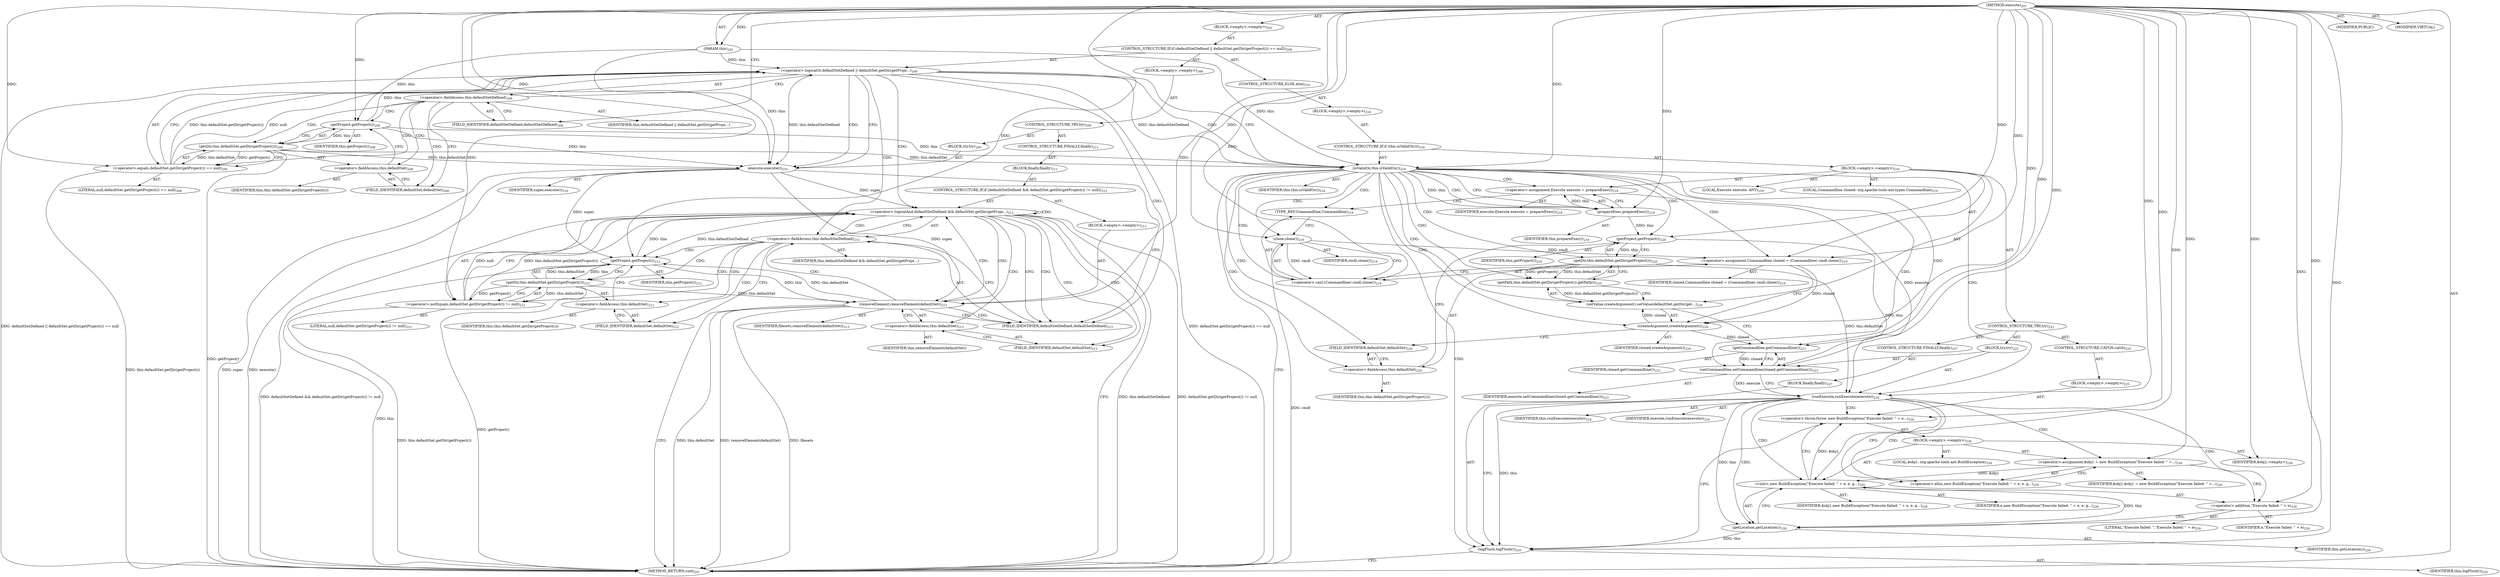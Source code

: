 digraph "execute" {  
"111669149708" [label = <(METHOD,execute)<SUB>201</SUB>> ]
"115964116995" [label = <(PARAM,this)<SUB>201</SUB>> ]
"25769803791" [label = <(BLOCK,&lt;empty&gt;,&lt;empty&gt;)<SUB>201</SUB>> ]
"47244640258" [label = <(CONTROL_STRUCTURE,IF,if (defaultSetDefined || defaultSet.getDir(getProject()) == null))<SUB>208</SUB>> ]
"30064771138" [label = <(&lt;operator&gt;.logicalOr,defaultSetDefined || defaultSet.getDir(getProje...)<SUB>208</SUB>> ]
"30064771139" [label = <(&lt;operator&gt;.fieldAccess,this.defaultSetDefined)<SUB>208</SUB>> ]
"68719476800" [label = <(IDENTIFIER,this,defaultSetDefined || defaultSet.getDir(getProje...)> ]
"55834574871" [label = <(FIELD_IDENTIFIER,defaultSetDefined,defaultSetDefined)<SUB>208</SUB>> ]
"30064771140" [label = <(&lt;operator&gt;.equals,defaultSet.getDir(getProject()) == null)<SUB>208</SUB>> ]
"30064771141" [label = <(getDir,this.defaultSet.getDir(getProject()))<SUB>208</SUB>> ]
"30064771142" [label = <(&lt;operator&gt;.fieldAccess,this.defaultSet)<SUB>208</SUB>> ]
"68719476801" [label = <(IDENTIFIER,this,this.defaultSet.getDir(getProject()))> ]
"55834574872" [label = <(FIELD_IDENTIFIER,defaultSet,defaultSet)<SUB>208</SUB>> ]
"30064771143" [label = <(getProject,getProject())<SUB>208</SUB>> ]
"68719476741" [label = <(IDENTIFIER,this,getProject())<SUB>208</SUB>> ]
"90194313230" [label = <(LITERAL,null,defaultSet.getDir(getProject()) == null)<SUB>208</SUB>> ]
"25769803792" [label = <(BLOCK,&lt;empty&gt;,&lt;empty&gt;)<SUB>208</SUB>> ]
"47244640259" [label = <(CONTROL_STRUCTURE,TRY,try)<SUB>209</SUB>> ]
"25769803793" [label = <(BLOCK,try,try)<SUB>209</SUB>> ]
"30064771144" [label = <(execute,execute())<SUB>210</SUB>> ]
"68719476802" [label = <(IDENTIFIER,super,execute())<SUB>210</SUB>> ]
"47244640260" [label = <(CONTROL_STRUCTURE,FINALLY,finally)<SUB>211</SUB>> ]
"25769803794" [label = <(BLOCK,finally,finally)<SUB>211</SUB>> ]
"47244640261" [label = <(CONTROL_STRUCTURE,IF,if (defaultSetDefined &amp;&amp; defaultSet.getDir(getProject()) != null))<SUB>212</SUB>> ]
"30064771145" [label = <(&lt;operator&gt;.logicalAnd,defaultSetDefined &amp;&amp; defaultSet.getDir(getProje...)<SUB>212</SUB>> ]
"30064771146" [label = <(&lt;operator&gt;.fieldAccess,this.defaultSetDefined)<SUB>212</SUB>> ]
"68719476803" [label = <(IDENTIFIER,this,defaultSetDefined &amp;&amp; defaultSet.getDir(getProje...)> ]
"55834574873" [label = <(FIELD_IDENTIFIER,defaultSetDefined,defaultSetDefined)<SUB>212</SUB>> ]
"30064771147" [label = <(&lt;operator&gt;.notEquals,defaultSet.getDir(getProject()) != null)<SUB>212</SUB>> ]
"30064771148" [label = <(getDir,this.defaultSet.getDir(getProject()))<SUB>212</SUB>> ]
"30064771149" [label = <(&lt;operator&gt;.fieldAccess,this.defaultSet)<SUB>212</SUB>> ]
"68719476804" [label = <(IDENTIFIER,this,this.defaultSet.getDir(getProject()))> ]
"55834574874" [label = <(FIELD_IDENTIFIER,defaultSet,defaultSet)<SUB>212</SUB>> ]
"30064771150" [label = <(getProject,getProject())<SUB>212</SUB>> ]
"68719476742" [label = <(IDENTIFIER,this,getProject())<SUB>212</SUB>> ]
"90194313231" [label = <(LITERAL,null,defaultSet.getDir(getProject()) != null)<SUB>212</SUB>> ]
"25769803795" [label = <(BLOCK,&lt;empty&gt;,&lt;empty&gt;)<SUB>212</SUB>> ]
"30064771151" [label = <(removeElement,removeElement(defaultSet))<SUB>213</SUB>> ]
"68719476805" [label = <(IDENTIFIER,filesets,removeElement(defaultSet))<SUB>213</SUB>> ]
"30064771152" [label = <(&lt;operator&gt;.fieldAccess,this.defaultSet)<SUB>213</SUB>> ]
"68719476806" [label = <(IDENTIFIER,this,removeElement(defaultSet))> ]
"55834574875" [label = <(FIELD_IDENTIFIER,defaultSet,defaultSet)<SUB>213</SUB>> ]
"47244640262" [label = <(CONTROL_STRUCTURE,ELSE,else)<SUB>216</SUB>> ]
"25769803796" [label = <(BLOCK,&lt;empty&gt;,&lt;empty&gt;)<SUB>216</SUB>> ]
"47244640263" [label = <(CONTROL_STRUCTURE,IF,if (this.isValidOs()))<SUB>216</SUB>> ]
"30064771153" [label = <(isValidOs,this.isValidOs())<SUB>216</SUB>> ]
"68719476743" [label = <(IDENTIFIER,this,this.isValidOs())<SUB>216</SUB>> ]
"25769803797" [label = <(BLOCK,&lt;empty&gt;,&lt;empty&gt;)<SUB>216</SUB>> ]
"94489280514" [label = <(LOCAL,Execute execute: ANY)<SUB>218</SUB>> ]
"30064771154" [label = <(&lt;operator&gt;.assignment,Execute execute = prepareExec())<SUB>218</SUB>> ]
"68719476807" [label = <(IDENTIFIER,execute,Execute execute = prepareExec())<SUB>218</SUB>> ]
"30064771155" [label = <(prepareExec,prepareExec())<SUB>218</SUB>> ]
"68719476744" [label = <(IDENTIFIER,this,prepareExec())<SUB>218</SUB>> ]
"94489280515" [label = <(LOCAL,Commandline cloned: org.apache.tools.ant.types.Commandline)<SUB>219</SUB>> ]
"30064771156" [label = <(&lt;operator&gt;.assignment,Commandline cloned = (Commandline) cmdl.clone())<SUB>219</SUB>> ]
"68719476808" [label = <(IDENTIFIER,cloned,Commandline cloned = (Commandline) cmdl.clone())<SUB>219</SUB>> ]
"30064771157" [label = <(&lt;operator&gt;.cast,(Commandline) cmdl.clone())<SUB>219</SUB>> ]
"180388626432" [label = <(TYPE_REF,Commandline,Commandline)<SUB>219</SUB>> ]
"30064771158" [label = <(clone,clone())<SUB>219</SUB>> ]
"68719476809" [label = <(IDENTIFIER,cmdl,clone())<SUB>219</SUB>> ]
"30064771159" [label = <(setValue,createArgument().setValue(defaultSet.getDir(get...)<SUB>220</SUB>> ]
"30064771160" [label = <(createArgument,createArgument())<SUB>220</SUB>> ]
"68719476810" [label = <(IDENTIFIER,cloned,createArgument())<SUB>220</SUB>> ]
"30064771161" [label = <(getPath,this.defaultSet.getDir(getProject()).getPath())<SUB>220</SUB>> ]
"30064771162" [label = <(getDir,this.defaultSet.getDir(getProject()))<SUB>220</SUB>> ]
"30064771163" [label = <(&lt;operator&gt;.fieldAccess,this.defaultSet)<SUB>220</SUB>> ]
"68719476811" [label = <(IDENTIFIER,this,this.defaultSet.getDir(getProject()))> ]
"55834574876" [label = <(FIELD_IDENTIFIER,defaultSet,defaultSet)<SUB>220</SUB>> ]
"30064771164" [label = <(getProject,getProject())<SUB>220</SUB>> ]
"68719476745" [label = <(IDENTIFIER,this,getProject())<SUB>220</SUB>> ]
"47244640264" [label = <(CONTROL_STRUCTURE,TRY,try)<SUB>222</SUB>> ]
"25769803798" [label = <(BLOCK,try,try)<SUB>222</SUB>> ]
"30064771165" [label = <(setCommandline,setCommandline(cloned.getCommandline()))<SUB>223</SUB>> ]
"68719476812" [label = <(IDENTIFIER,execute,setCommandline(cloned.getCommandline()))<SUB>223</SUB>> ]
"30064771166" [label = <(getCommandline,getCommandline())<SUB>223</SUB>> ]
"68719476813" [label = <(IDENTIFIER,cloned,getCommandline())<SUB>223</SUB>> ]
"30064771167" [label = <(runExecute,runExecute(execute))<SUB>224</SUB>> ]
"68719476746" [label = <(IDENTIFIER,this,runExecute(execute))<SUB>224</SUB>> ]
"68719476814" [label = <(IDENTIFIER,execute,runExecute(execute))<SUB>224</SUB>> ]
"47244640265" [label = <(CONTROL_STRUCTURE,CATCH,catch)<SUB>225</SUB>> ]
"25769803799" [label = <(BLOCK,&lt;empty&gt;,&lt;empty&gt;)<SUB>225</SUB>> ]
"30064771168" [label = <(&lt;operator&gt;.throw,throw new BuildException(&quot;Execute failed: &quot; + e...)<SUB>226</SUB>> ]
"25769803800" [label = <(BLOCK,&lt;empty&gt;,&lt;empty&gt;)<SUB>226</SUB>> ]
"94489280516" [label = <(LOCAL,$obj1: org.apache.tools.ant.BuildException)<SUB>226</SUB>> ]
"30064771169" [label = <(&lt;operator&gt;.assignment,$obj1 = new BuildException(&quot;Execute failed: &quot; +...)<SUB>226</SUB>> ]
"68719476815" [label = <(IDENTIFIER,$obj1,$obj1 = new BuildException(&quot;Execute failed: &quot; +...)<SUB>226</SUB>> ]
"30064771170" [label = <(&lt;operator&gt;.alloc,new BuildException(&quot;Execute failed: &quot; + e, e, g...)<SUB>226</SUB>> ]
"30064771171" [label = <(&lt;init&gt;,new BuildException(&quot;Execute failed: &quot; + e, e, g...)<SUB>226</SUB>> ]
"68719476816" [label = <(IDENTIFIER,$obj1,new BuildException(&quot;Execute failed: &quot; + e, e, g...)<SUB>226</SUB>> ]
"30064771172" [label = <(&lt;operator&gt;.addition,&quot;Execute failed: &quot; + e)<SUB>226</SUB>> ]
"90194313232" [label = <(LITERAL,&quot;Execute failed: &quot;,&quot;Execute failed: &quot; + e)<SUB>226</SUB>> ]
"68719476817" [label = <(IDENTIFIER,e,&quot;Execute failed: &quot; + e)<SUB>226</SUB>> ]
"68719476818" [label = <(IDENTIFIER,e,new BuildException(&quot;Execute failed: &quot; + e, e, g...)<SUB>226</SUB>> ]
"30064771173" [label = <(getLocation,getLocation())<SUB>226</SUB>> ]
"68719476747" [label = <(IDENTIFIER,this,getLocation())<SUB>226</SUB>> ]
"68719476819" [label = <(IDENTIFIER,$obj1,&lt;empty&gt;)<SUB>226</SUB>> ]
"47244640266" [label = <(CONTROL_STRUCTURE,FINALLY,finally)<SUB>227</SUB>> ]
"25769803801" [label = <(BLOCK,finally,finally)<SUB>227</SUB>> ]
"30064771174" [label = <(logFlush,logFlush())<SUB>229</SUB>> ]
"68719476748" [label = <(IDENTIFIER,this,logFlush())<SUB>229</SUB>> ]
"133143986203" [label = <(MODIFIER,PUBLIC)> ]
"133143986204" [label = <(MODIFIER,VIRTUAL)> ]
"128849018892" [label = <(METHOD_RETURN,void)<SUB>201</SUB>> ]
  "111669149708" -> "115964116995"  [ label = "AST: "] 
  "111669149708" -> "25769803791"  [ label = "AST: "] 
  "111669149708" -> "133143986203"  [ label = "AST: "] 
  "111669149708" -> "133143986204"  [ label = "AST: "] 
  "111669149708" -> "128849018892"  [ label = "AST: "] 
  "25769803791" -> "47244640258"  [ label = "AST: "] 
  "47244640258" -> "30064771138"  [ label = "AST: "] 
  "47244640258" -> "25769803792"  [ label = "AST: "] 
  "47244640258" -> "47244640262"  [ label = "AST: "] 
  "30064771138" -> "30064771139"  [ label = "AST: "] 
  "30064771138" -> "30064771140"  [ label = "AST: "] 
  "30064771139" -> "68719476800"  [ label = "AST: "] 
  "30064771139" -> "55834574871"  [ label = "AST: "] 
  "30064771140" -> "30064771141"  [ label = "AST: "] 
  "30064771140" -> "90194313230"  [ label = "AST: "] 
  "30064771141" -> "30064771142"  [ label = "AST: "] 
  "30064771141" -> "30064771143"  [ label = "AST: "] 
  "30064771142" -> "68719476801"  [ label = "AST: "] 
  "30064771142" -> "55834574872"  [ label = "AST: "] 
  "30064771143" -> "68719476741"  [ label = "AST: "] 
  "25769803792" -> "47244640259"  [ label = "AST: "] 
  "47244640259" -> "25769803793"  [ label = "AST: "] 
  "47244640259" -> "47244640260"  [ label = "AST: "] 
  "25769803793" -> "30064771144"  [ label = "AST: "] 
  "30064771144" -> "68719476802"  [ label = "AST: "] 
  "47244640260" -> "25769803794"  [ label = "AST: "] 
  "25769803794" -> "47244640261"  [ label = "AST: "] 
  "47244640261" -> "30064771145"  [ label = "AST: "] 
  "47244640261" -> "25769803795"  [ label = "AST: "] 
  "30064771145" -> "30064771146"  [ label = "AST: "] 
  "30064771145" -> "30064771147"  [ label = "AST: "] 
  "30064771146" -> "68719476803"  [ label = "AST: "] 
  "30064771146" -> "55834574873"  [ label = "AST: "] 
  "30064771147" -> "30064771148"  [ label = "AST: "] 
  "30064771147" -> "90194313231"  [ label = "AST: "] 
  "30064771148" -> "30064771149"  [ label = "AST: "] 
  "30064771148" -> "30064771150"  [ label = "AST: "] 
  "30064771149" -> "68719476804"  [ label = "AST: "] 
  "30064771149" -> "55834574874"  [ label = "AST: "] 
  "30064771150" -> "68719476742"  [ label = "AST: "] 
  "25769803795" -> "30064771151"  [ label = "AST: "] 
  "30064771151" -> "68719476805"  [ label = "AST: "] 
  "30064771151" -> "30064771152"  [ label = "AST: "] 
  "30064771152" -> "68719476806"  [ label = "AST: "] 
  "30064771152" -> "55834574875"  [ label = "AST: "] 
  "47244640262" -> "25769803796"  [ label = "AST: "] 
  "25769803796" -> "47244640263"  [ label = "AST: "] 
  "47244640263" -> "30064771153"  [ label = "AST: "] 
  "47244640263" -> "25769803797"  [ label = "AST: "] 
  "30064771153" -> "68719476743"  [ label = "AST: "] 
  "25769803797" -> "94489280514"  [ label = "AST: "] 
  "25769803797" -> "30064771154"  [ label = "AST: "] 
  "25769803797" -> "94489280515"  [ label = "AST: "] 
  "25769803797" -> "30064771156"  [ label = "AST: "] 
  "25769803797" -> "30064771159"  [ label = "AST: "] 
  "25769803797" -> "47244640264"  [ label = "AST: "] 
  "30064771154" -> "68719476807"  [ label = "AST: "] 
  "30064771154" -> "30064771155"  [ label = "AST: "] 
  "30064771155" -> "68719476744"  [ label = "AST: "] 
  "30064771156" -> "68719476808"  [ label = "AST: "] 
  "30064771156" -> "30064771157"  [ label = "AST: "] 
  "30064771157" -> "180388626432"  [ label = "AST: "] 
  "30064771157" -> "30064771158"  [ label = "AST: "] 
  "30064771158" -> "68719476809"  [ label = "AST: "] 
  "30064771159" -> "30064771160"  [ label = "AST: "] 
  "30064771159" -> "30064771161"  [ label = "AST: "] 
  "30064771160" -> "68719476810"  [ label = "AST: "] 
  "30064771161" -> "30064771162"  [ label = "AST: "] 
  "30064771162" -> "30064771163"  [ label = "AST: "] 
  "30064771162" -> "30064771164"  [ label = "AST: "] 
  "30064771163" -> "68719476811"  [ label = "AST: "] 
  "30064771163" -> "55834574876"  [ label = "AST: "] 
  "30064771164" -> "68719476745"  [ label = "AST: "] 
  "47244640264" -> "25769803798"  [ label = "AST: "] 
  "47244640264" -> "47244640265"  [ label = "AST: "] 
  "47244640264" -> "47244640266"  [ label = "AST: "] 
  "25769803798" -> "30064771165"  [ label = "AST: "] 
  "25769803798" -> "30064771167"  [ label = "AST: "] 
  "30064771165" -> "68719476812"  [ label = "AST: "] 
  "30064771165" -> "30064771166"  [ label = "AST: "] 
  "30064771166" -> "68719476813"  [ label = "AST: "] 
  "30064771167" -> "68719476746"  [ label = "AST: "] 
  "30064771167" -> "68719476814"  [ label = "AST: "] 
  "47244640265" -> "25769803799"  [ label = "AST: "] 
  "25769803799" -> "30064771168"  [ label = "AST: "] 
  "30064771168" -> "25769803800"  [ label = "AST: "] 
  "25769803800" -> "94489280516"  [ label = "AST: "] 
  "25769803800" -> "30064771169"  [ label = "AST: "] 
  "25769803800" -> "30064771171"  [ label = "AST: "] 
  "25769803800" -> "68719476819"  [ label = "AST: "] 
  "30064771169" -> "68719476815"  [ label = "AST: "] 
  "30064771169" -> "30064771170"  [ label = "AST: "] 
  "30064771171" -> "68719476816"  [ label = "AST: "] 
  "30064771171" -> "30064771172"  [ label = "AST: "] 
  "30064771171" -> "68719476818"  [ label = "AST: "] 
  "30064771171" -> "30064771173"  [ label = "AST: "] 
  "30064771172" -> "90194313232"  [ label = "AST: "] 
  "30064771172" -> "68719476817"  [ label = "AST: "] 
  "30064771173" -> "68719476747"  [ label = "AST: "] 
  "47244640266" -> "25769803801"  [ label = "AST: "] 
  "25769803801" -> "30064771174"  [ label = "AST: "] 
  "30064771174" -> "68719476748"  [ label = "AST: "] 
  "30064771138" -> "30064771144"  [ label = "CFG: "] 
  "30064771138" -> "30064771153"  [ label = "CFG: "] 
  "30064771139" -> "30064771138"  [ label = "CFG: "] 
  "30064771139" -> "55834574872"  [ label = "CFG: "] 
  "30064771140" -> "30064771138"  [ label = "CFG: "] 
  "55834574871" -> "30064771139"  [ label = "CFG: "] 
  "30064771141" -> "30064771140"  [ label = "CFG: "] 
  "30064771142" -> "30064771143"  [ label = "CFG: "] 
  "30064771143" -> "30064771141"  [ label = "CFG: "] 
  "30064771144" -> "55834574873"  [ label = "CFG: "] 
  "30064771153" -> "128849018892"  [ label = "CFG: "] 
  "30064771153" -> "30064771155"  [ label = "CFG: "] 
  "55834574872" -> "30064771142"  [ label = "CFG: "] 
  "30064771154" -> "180388626432"  [ label = "CFG: "] 
  "30064771156" -> "30064771160"  [ label = "CFG: "] 
  "30064771159" -> "30064771166"  [ label = "CFG: "] 
  "30064771145" -> "128849018892"  [ label = "CFG: "] 
  "30064771145" -> "55834574873"  [ label = "CFG: "] 
  "30064771145" -> "55834574875"  [ label = "CFG: "] 
  "30064771155" -> "30064771154"  [ label = "CFG: "] 
  "30064771157" -> "30064771156"  [ label = "CFG: "] 
  "30064771160" -> "55834574876"  [ label = "CFG: "] 
  "30064771161" -> "30064771159"  [ label = "CFG: "] 
  "30064771146" -> "30064771145"  [ label = "CFG: "] 
  "30064771146" -> "55834574874"  [ label = "CFG: "] 
  "30064771147" -> "30064771145"  [ label = "CFG: "] 
  "30064771151" -> "128849018892"  [ label = "CFG: "] 
  "30064771151" -> "55834574873"  [ label = "CFG: "] 
  "180388626432" -> "30064771158"  [ label = "CFG: "] 
  "30064771158" -> "30064771157"  [ label = "CFG: "] 
  "30064771162" -> "30064771161"  [ label = "CFG: "] 
  "30064771165" -> "30064771167"  [ label = "CFG: "] 
  "30064771167" -> "30064771170"  [ label = "CFG: "] 
  "30064771167" -> "30064771174"  [ label = "CFG: "] 
  "55834574873" -> "30064771146"  [ label = "CFG: "] 
  "30064771148" -> "30064771147"  [ label = "CFG: "] 
  "30064771152" -> "30064771151"  [ label = "CFG: "] 
  "30064771163" -> "30064771164"  [ label = "CFG: "] 
  "30064771164" -> "30064771162"  [ label = "CFG: "] 
  "30064771166" -> "30064771165"  [ label = "CFG: "] 
  "30064771168" -> "30064771174"  [ label = "CFG: "] 
  "30064771174" -> "128849018892"  [ label = "CFG: "] 
  "30064771149" -> "30064771150"  [ label = "CFG: "] 
  "30064771150" -> "30064771148"  [ label = "CFG: "] 
  "55834574875" -> "30064771152"  [ label = "CFG: "] 
  "55834574876" -> "30064771163"  [ label = "CFG: "] 
  "55834574874" -> "30064771149"  [ label = "CFG: "] 
  "30064771169" -> "30064771172"  [ label = "CFG: "] 
  "30064771171" -> "30064771168"  [ label = "CFG: "] 
  "30064771170" -> "30064771169"  [ label = "CFG: "] 
  "30064771172" -> "30064771173"  [ label = "CFG: "] 
  "30064771173" -> "30064771171"  [ label = "CFG: "] 
  "111669149708" -> "55834574871"  [ label = "CFG: "] 
  "30064771141" -> "128849018892"  [ label = "DDG: getProject()"] 
  "30064771140" -> "128849018892"  [ label = "DDG: this.defaultSet.getDir(getProject())"] 
  "30064771138" -> "128849018892"  [ label = "DDG: defaultSet.getDir(getProject()) == null"] 
  "30064771138" -> "128849018892"  [ label = "DDG: defaultSetDefined || defaultSet.getDir(getProject()) == null"] 
  "30064771144" -> "128849018892"  [ label = "DDG: super"] 
  "30064771144" -> "128849018892"  [ label = "DDG: execute()"] 
  "30064771145" -> "128849018892"  [ label = "DDG: this.defaultSetDefined"] 
  "30064771150" -> "128849018892"  [ label = "DDG: this"] 
  "30064771148" -> "128849018892"  [ label = "DDG: getProject()"] 
  "30064771147" -> "128849018892"  [ label = "DDG: this.defaultSet.getDir(getProject())"] 
  "30064771145" -> "128849018892"  [ label = "DDG: defaultSet.getDir(getProject()) != null"] 
  "30064771145" -> "128849018892"  [ label = "DDG: defaultSetDefined &amp;&amp; defaultSet.getDir(getProject()) != null"] 
  "30064771151" -> "128849018892"  [ label = "DDG: this.defaultSet"] 
  "30064771151" -> "128849018892"  [ label = "DDG: removeElement(defaultSet)"] 
  "30064771151" -> "128849018892"  [ label = "DDG: filesets"] 
  "30064771158" -> "128849018892"  [ label = "DDG: cmdl"] 
  "111669149708" -> "115964116995"  [ label = "DDG: "] 
  "115964116995" -> "30064771138"  [ label = "DDG: this"] 
  "30064771143" -> "30064771138"  [ label = "DDG: this"] 
  "30064771140" -> "30064771138"  [ label = "DDG: this.defaultSet.getDir(getProject())"] 
  "30064771140" -> "30064771138"  [ label = "DDG: null"] 
  "30064771141" -> "30064771140"  [ label = "DDG: this.defaultSet"] 
  "30064771141" -> "30064771140"  [ label = "DDG: getProject()"] 
  "111669149708" -> "30064771140"  [ label = "DDG: "] 
  "30064771143" -> "30064771141"  [ label = "DDG: this"] 
  "115964116995" -> "30064771143"  [ label = "DDG: this"] 
  "111669149708" -> "30064771143"  [ label = "DDG: "] 
  "115964116995" -> "30064771144"  [ label = "DDG: this"] 
  "30064771138" -> "30064771144"  [ label = "DDG: this.defaultSetDefined"] 
  "30064771141" -> "30064771144"  [ label = "DDG: this.defaultSet"] 
  "30064771143" -> "30064771144"  [ label = "DDG: this"] 
  "111669149708" -> "30064771144"  [ label = "DDG: "] 
  "115964116995" -> "30064771153"  [ label = "DDG: this"] 
  "30064771138" -> "30064771153"  [ label = "DDG: this.defaultSetDefined"] 
  "30064771141" -> "30064771153"  [ label = "DDG: this.defaultSet"] 
  "30064771143" -> "30064771153"  [ label = "DDG: this"] 
  "111669149708" -> "30064771153"  [ label = "DDG: "] 
  "30064771155" -> "30064771154"  [ label = "DDG: this"] 
  "111669149708" -> "30064771156"  [ label = "DDG: "] 
  "30064771158" -> "30064771156"  [ label = "DDG: cmdl"] 
  "30064771160" -> "30064771159"  [ label = "DDG: cloned"] 
  "30064771161" -> "30064771159"  [ label = "DDG: this.defaultSet.getDir(getProject())"] 
  "30064771144" -> "30064771145"  [ label = "DDG: super"] 
  "30064771150" -> "30064771145"  [ label = "DDG: this"] 
  "30064771147" -> "30064771145"  [ label = "DDG: this.defaultSet.getDir(getProject())"] 
  "30064771147" -> "30064771145"  [ label = "DDG: null"] 
  "30064771153" -> "30064771155"  [ label = "DDG: this"] 
  "111669149708" -> "30064771155"  [ label = "DDG: "] 
  "111669149708" -> "30064771157"  [ label = "DDG: "] 
  "30064771158" -> "30064771157"  [ label = "DDG: cmdl"] 
  "30064771156" -> "30064771160"  [ label = "DDG: cloned"] 
  "111669149708" -> "30064771160"  [ label = "DDG: "] 
  "30064771162" -> "30064771161"  [ label = "DDG: this.defaultSet"] 
  "30064771162" -> "30064771161"  [ label = "DDG: getProject()"] 
  "30064771148" -> "30064771147"  [ label = "DDG: this.defaultSet"] 
  "30064771148" -> "30064771147"  [ label = "DDG: getProject()"] 
  "111669149708" -> "30064771147"  [ label = "DDG: "] 
  "111669149708" -> "30064771151"  [ label = "DDG: "] 
  "30064771144" -> "30064771151"  [ label = "DDG: super"] 
  "30064771148" -> "30064771151"  [ label = "DDG: this.defaultSet"] 
  "30064771150" -> "30064771151"  [ label = "DDG: this"] 
  "111669149708" -> "30064771158"  [ label = "DDG: "] 
  "30064771164" -> "30064771162"  [ label = "DDG: this"] 
  "30064771154" -> "30064771165"  [ label = "DDG: execute"] 
  "111669149708" -> "30064771165"  [ label = "DDG: "] 
  "30064771166" -> "30064771165"  [ label = "DDG: cloned"] 
  "30064771162" -> "30064771167"  [ label = "DDG: this.defaultSet"] 
  "30064771164" -> "30064771167"  [ label = "DDG: this"] 
  "111669149708" -> "30064771167"  [ label = "DDG: "] 
  "30064771165" -> "30064771167"  [ label = "DDG: execute"] 
  "30064771150" -> "30064771148"  [ label = "DDG: this"] 
  "30064771155" -> "30064771164"  [ label = "DDG: this"] 
  "111669149708" -> "30064771164"  [ label = "DDG: "] 
  "30064771160" -> "30064771166"  [ label = "DDG: cloned"] 
  "111669149708" -> "30064771166"  [ label = "DDG: "] 
  "30064771171" -> "30064771168"  [ label = "DDG: $obj1"] 
  "111669149708" -> "30064771168"  [ label = "DDG: "] 
  "30064771167" -> "30064771174"  [ label = "DDG: this"] 
  "30064771173" -> "30064771174"  [ label = "DDG: this"] 
  "111669149708" -> "30064771174"  [ label = "DDG: "] 
  "30064771144" -> "30064771150"  [ label = "DDG: super"] 
  "30064771145" -> "30064771150"  [ label = "DDG: this.defaultSetDefined"] 
  "30064771148" -> "30064771150"  [ label = "DDG: this.defaultSet"] 
  "30064771151" -> "30064771150"  [ label = "DDG: this.defaultSet"] 
  "111669149708" -> "30064771150"  [ label = "DDG: "] 
  "111669149708" -> "30064771169"  [ label = "DDG: "] 
  "111669149708" -> "68719476819"  [ label = "DDG: "] 
  "30064771169" -> "30064771171"  [ label = "DDG: $obj1"] 
  "111669149708" -> "30064771171"  [ label = "DDG: "] 
  "30064771173" -> "30064771171"  [ label = "DDG: this"] 
  "111669149708" -> "30064771172"  [ label = "DDG: "] 
  "30064771167" -> "30064771173"  [ label = "DDG: this"] 
  "111669149708" -> "30064771173"  [ label = "DDG: "] 
  "30064771138" -> "30064771144"  [ label = "CDG: "] 
  "30064771138" -> "55834574873"  [ label = "CDG: "] 
  "30064771138" -> "30064771153"  [ label = "CDG: "] 
  "30064771138" -> "30064771145"  [ label = "CDG: "] 
  "30064771138" -> "30064771146"  [ label = "CDG: "] 
  "30064771139" -> "30064771143"  [ label = "CDG: "] 
  "30064771139" -> "30064771141"  [ label = "CDG: "] 
  "30064771139" -> "30064771142"  [ label = "CDG: "] 
  "30064771139" -> "30064771140"  [ label = "CDG: "] 
  "30064771139" -> "55834574872"  [ label = "CDG: "] 
  "30064771153" -> "30064771174"  [ label = "CDG: "] 
  "30064771153" -> "30064771167"  [ label = "CDG: "] 
  "30064771153" -> "30064771165"  [ label = "CDG: "] 
  "30064771153" -> "30064771166"  [ label = "CDG: "] 
  "30064771153" -> "30064771163"  [ label = "CDG: "] 
  "30064771153" -> "30064771164"  [ label = "CDG: "] 
  "30064771153" -> "30064771161"  [ label = "CDG: "] 
  "30064771153" -> "30064771162"  [ label = "CDG: "] 
  "30064771153" -> "180388626432"  [ label = "CDG: "] 
  "30064771153" -> "30064771159"  [ label = "CDG: "] 
  "30064771153" -> "30064771160"  [ label = "CDG: "] 
  "30064771153" -> "30064771157"  [ label = "CDG: "] 
  "30064771153" -> "30064771158"  [ label = "CDG: "] 
  "30064771153" -> "55834574876"  [ label = "CDG: "] 
  "30064771153" -> "30064771155"  [ label = "CDG: "] 
  "30064771153" -> "30064771156"  [ label = "CDG: "] 
  "30064771153" -> "30064771154"  [ label = "CDG: "] 
  "30064771145" -> "55834574875"  [ label = "CDG: "] 
  "30064771145" -> "55834574873"  [ label = "CDG: "] 
  "30064771145" -> "30064771151"  [ label = "CDG: "] 
  "30064771145" -> "30064771152"  [ label = "CDG: "] 
  "30064771145" -> "30064771145"  [ label = "CDG: "] 
  "30064771145" -> "30064771146"  [ label = "CDG: "] 
  "30064771146" -> "55834574874"  [ label = "CDG: "] 
  "30064771146" -> "30064771149"  [ label = "CDG: "] 
  "30064771146" -> "30064771150"  [ label = "CDG: "] 
  "30064771146" -> "30064771147"  [ label = "CDG: "] 
  "30064771146" -> "30064771148"  [ label = "CDG: "] 
  "30064771151" -> "55834574873"  [ label = "CDG: "] 
  "30064771151" -> "30064771145"  [ label = "CDG: "] 
  "30064771151" -> "30064771146"  [ label = "CDG: "] 
  "30064771167" -> "30064771173"  [ label = "CDG: "] 
  "30064771167" -> "30064771171"  [ label = "CDG: "] 
  "30064771167" -> "30064771172"  [ label = "CDG: "] 
  "30064771167" -> "30064771169"  [ label = "CDG: "] 
  "30064771167" -> "30064771170"  [ label = "CDG: "] 
  "30064771167" -> "30064771168"  [ label = "CDG: "] 
}
